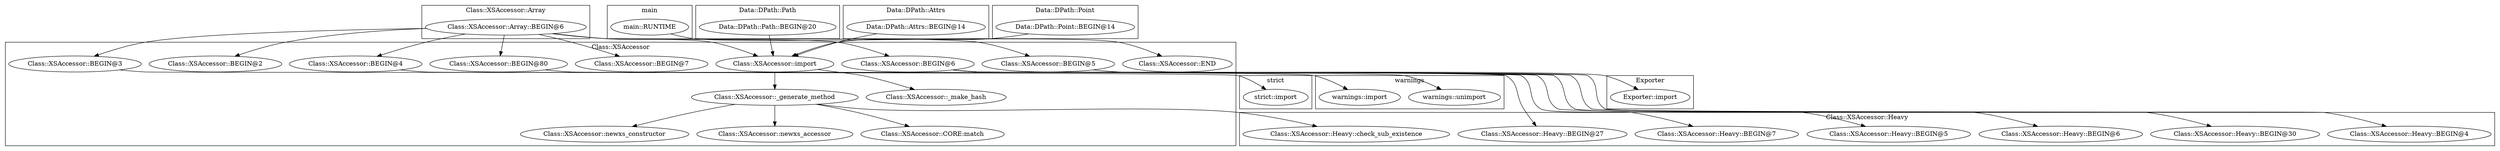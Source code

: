 digraph {
graph [overlap=false]
subgraph cluster_Class_XSAccessor_Array {
	label="Class::XSAccessor::Array";
	"Class::XSAccessor::Array::BEGIN@6";
}
subgraph cluster_warnings {
	label="warnings";
	"warnings::unimport";
	"warnings::import";
}
subgraph cluster_main {
	label="main";
	"main::RUNTIME";
}
subgraph cluster_Data_DPath_Path {
	label="Data::DPath::Path";
	"Data::DPath::Path::BEGIN@20";
}
subgraph cluster_strict {
	label="strict";
	"strict::import";
}
subgraph cluster_Class_XSAccessor_Heavy {
	label="Class::XSAccessor::Heavy";
	"Class::XSAccessor::Heavy::BEGIN@27";
	"Class::XSAccessor::Heavy::BEGIN@7";
	"Class::XSAccessor::Heavy::BEGIN@5";
	"Class::XSAccessor::Heavy::check_sub_existence";
	"Class::XSAccessor::Heavy::BEGIN@6";
	"Class::XSAccessor::Heavy::BEGIN@30";
	"Class::XSAccessor::Heavy::BEGIN@4";
}
subgraph cluster_Data_DPath_Attrs {
	label="Data::DPath::Attrs";
	"Data::DPath::Attrs::BEGIN@14";
}
subgraph cluster_Data_DPath_Point {
	label="Data::DPath::Point";
	"Data::DPath::Point::BEGIN@14";
}
subgraph cluster_Exporter {
	label="Exporter";
	"Exporter::import";
}
subgraph cluster_Class_XSAccessor {
	label="Class::XSAccessor";
	"Class::XSAccessor::BEGIN@3";
	"Class::XSAccessor::_generate_method";
	"Class::XSAccessor::import";
	"Class::XSAccessor::BEGIN@4";
	"Class::XSAccessor::BEGIN@7";
	"Class::XSAccessor::BEGIN@6";
	"Class::XSAccessor::BEGIN@5";
	"Class::XSAccessor::_make_hash";
	"Class::XSAccessor::END";
	"Class::XSAccessor::BEGIN@80";
	"Class::XSAccessor::BEGIN@2";
	"Class::XSAccessor::newxs_constructor";
	"Class::XSAccessor::newxs_accessor";
	"Class::XSAccessor::CORE:match";
}
"Class::XSAccessor::BEGIN@6" -> "Class::XSAccessor::Heavy::BEGIN@5";
"Class::XSAccessor::Array::BEGIN@6" -> "Class::XSAccessor::BEGIN@4";
"Class::XSAccessor::BEGIN@6" -> "Class::XSAccessor::Heavy::BEGIN@27";
"Class::XSAccessor::Array::BEGIN@6" -> "Class::XSAccessor::BEGIN@2";
"Class::XSAccessor::Array::BEGIN@6" -> "Class::XSAccessor::BEGIN@3";
"Class::XSAccessor::BEGIN@80" -> "warnings::unimport";
"Class::XSAccessor::BEGIN@5" -> "Exporter::import";
"Class::XSAccessor::BEGIN@4" -> "warnings::import";
"Class::XSAccessor::BEGIN@6" -> "Class::XSAccessor::Heavy::BEGIN@7";
"Class::XSAccessor::import" -> "Class::XSAccessor::_generate_method";
"Class::XSAccessor::_generate_method" -> "Class::XSAccessor::newxs_accessor";
"Class::XSAccessor::_generate_method" -> "Class::XSAccessor::CORE:match";
"Class::XSAccessor::Array::BEGIN@6" -> "Class::XSAccessor::BEGIN@6";
"main::RUNTIME" -> "Class::XSAccessor::END";
"Data::DPath::Attrs::BEGIN@14" -> "Class::XSAccessor::import";
"Data::DPath::Path::BEGIN@20" -> "Class::XSAccessor::import";
"Class::XSAccessor::Array::BEGIN@6" -> "Class::XSAccessor::import";
"Data::DPath::Point::BEGIN@14" -> "Class::XSAccessor::import";
"Class::XSAccessor::BEGIN@6" -> "Class::XSAccessor::Heavy::BEGIN@6";
"Class::XSAccessor::Array::BEGIN@6" -> "Class::XSAccessor::BEGIN@7";
"Class::XSAccessor::import" -> "Class::XSAccessor::_make_hash";
"Class::XSAccessor::Array::BEGIN@6" -> "Class::XSAccessor::BEGIN@80";
"Class::XSAccessor::_generate_method" -> "Class::XSAccessor::newxs_constructor";
"Class::XSAccessor::BEGIN@3" -> "strict::import";
"Class::XSAccessor::Array::BEGIN@6" -> "Class::XSAccessor::BEGIN@5";
"Class::XSAccessor::_generate_method" -> "Class::XSAccessor::Heavy::check_sub_existence";
"Class::XSAccessor::BEGIN@6" -> "Class::XSAccessor::Heavy::BEGIN@4";
"Class::XSAccessor::BEGIN@6" -> "Class::XSAccessor::Heavy::BEGIN@30";
}
